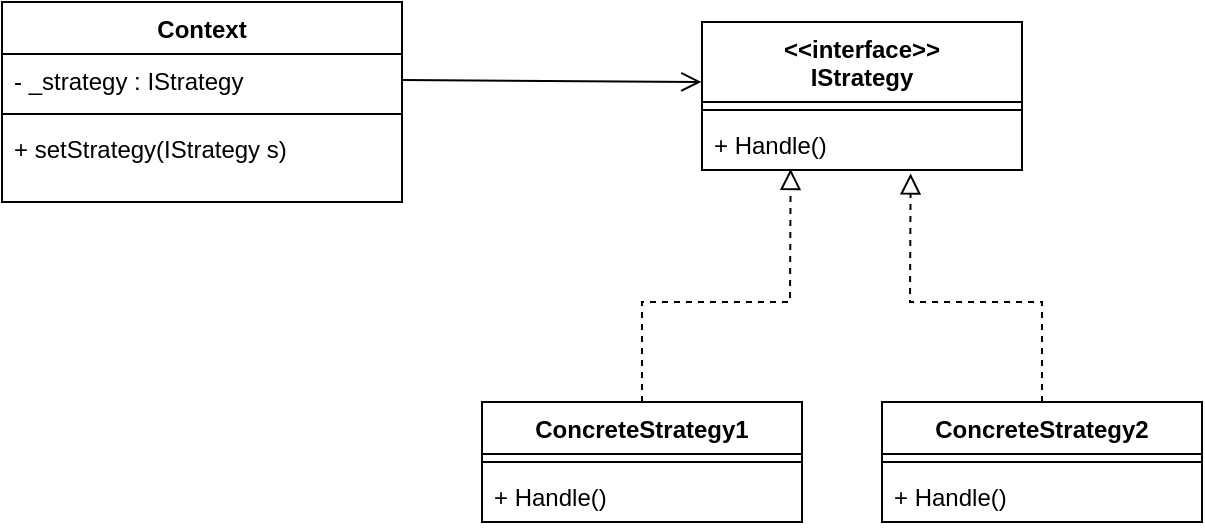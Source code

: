<mxfile version="23.0.2" type="device">
  <diagram name="Page-1" id="m5zURTdE5qCrQnJHDJAg">
    <mxGraphModel dx="1400" dy="785" grid="1" gridSize="10" guides="1" tooltips="1" connect="1" arrows="1" fold="1" page="1" pageScale="1" pageWidth="850" pageHeight="1100" math="0" shadow="0">
      <root>
        <mxCell id="0" />
        <mxCell id="1" parent="0" />
        <mxCell id="-smY71C_M-io177rNSaP-2" value="Context" style="swimlane;fontStyle=1;align=center;verticalAlign=top;childLayout=stackLayout;horizontal=1;startSize=26;horizontalStack=0;resizeParent=1;resizeParentMax=0;resizeLast=0;collapsible=1;marginBottom=0;whiteSpace=wrap;html=1;" vertex="1" parent="1">
          <mxGeometry x="240" y="480" width="200" height="100" as="geometry" />
        </mxCell>
        <mxCell id="-smY71C_M-io177rNSaP-3" value="- _strategy : IStrategy" style="text;strokeColor=none;fillColor=none;align=left;verticalAlign=top;spacingLeft=4;spacingRight=4;overflow=hidden;rotatable=0;points=[[0,0.5],[1,0.5]];portConstraint=eastwest;whiteSpace=wrap;html=1;" vertex="1" parent="-smY71C_M-io177rNSaP-2">
          <mxGeometry y="26" width="200" height="26" as="geometry" />
        </mxCell>
        <mxCell id="-smY71C_M-io177rNSaP-4" value="" style="line;strokeWidth=1;fillColor=none;align=left;verticalAlign=middle;spacingTop=-1;spacingLeft=3;spacingRight=3;rotatable=0;labelPosition=right;points=[];portConstraint=eastwest;strokeColor=inherit;" vertex="1" parent="-smY71C_M-io177rNSaP-2">
          <mxGeometry y="52" width="200" height="8" as="geometry" />
        </mxCell>
        <mxCell id="-smY71C_M-io177rNSaP-5" value="+ setStrategy(IStrategy s)" style="text;strokeColor=none;fillColor=none;align=left;verticalAlign=top;spacingLeft=4;spacingRight=4;overflow=hidden;rotatable=0;points=[[0,0.5],[1,0.5]];portConstraint=eastwest;whiteSpace=wrap;html=1;" vertex="1" parent="-smY71C_M-io177rNSaP-2">
          <mxGeometry y="60" width="200" height="40" as="geometry" />
        </mxCell>
        <mxCell id="-smY71C_M-io177rNSaP-6" value="&amp;lt;&amp;lt;interface&amp;gt;&amp;gt;&lt;br&gt;IStrategy" style="swimlane;fontStyle=1;align=center;verticalAlign=top;childLayout=stackLayout;horizontal=1;startSize=40;horizontalStack=0;resizeParent=1;resizeParentMax=0;resizeLast=0;collapsible=1;marginBottom=0;whiteSpace=wrap;html=1;" vertex="1" parent="1">
          <mxGeometry x="590" y="490" width="160" height="74" as="geometry" />
        </mxCell>
        <mxCell id="-smY71C_M-io177rNSaP-8" value="" style="line;strokeWidth=1;fillColor=none;align=left;verticalAlign=middle;spacingTop=-1;spacingLeft=3;spacingRight=3;rotatable=0;labelPosition=right;points=[];portConstraint=eastwest;strokeColor=inherit;" vertex="1" parent="-smY71C_M-io177rNSaP-6">
          <mxGeometry y="40" width="160" height="8" as="geometry" />
        </mxCell>
        <mxCell id="-smY71C_M-io177rNSaP-9" value="+ Handle()" style="text;strokeColor=none;fillColor=none;align=left;verticalAlign=top;spacingLeft=4;spacingRight=4;overflow=hidden;rotatable=0;points=[[0,0.5],[1,0.5]];portConstraint=eastwest;whiteSpace=wrap;html=1;" vertex="1" parent="-smY71C_M-io177rNSaP-6">
          <mxGeometry y="48" width="160" height="26" as="geometry" />
        </mxCell>
        <mxCell id="-smY71C_M-io177rNSaP-10" value="ConcreteStrategy1" style="swimlane;fontStyle=1;align=center;verticalAlign=top;childLayout=stackLayout;horizontal=1;startSize=26;horizontalStack=0;resizeParent=1;resizeParentMax=0;resizeLast=0;collapsible=1;marginBottom=0;whiteSpace=wrap;html=1;" vertex="1" parent="1">
          <mxGeometry x="480" y="680" width="160" height="60" as="geometry" />
        </mxCell>
        <mxCell id="-smY71C_M-io177rNSaP-12" value="" style="line;strokeWidth=1;fillColor=none;align=left;verticalAlign=middle;spacingTop=-1;spacingLeft=3;spacingRight=3;rotatable=0;labelPosition=right;points=[];portConstraint=eastwest;strokeColor=inherit;" vertex="1" parent="-smY71C_M-io177rNSaP-10">
          <mxGeometry y="26" width="160" height="8" as="geometry" />
        </mxCell>
        <mxCell id="-smY71C_M-io177rNSaP-13" value="+ Handle()" style="text;strokeColor=none;fillColor=none;align=left;verticalAlign=top;spacingLeft=4;spacingRight=4;overflow=hidden;rotatable=0;points=[[0,0.5],[1,0.5]];portConstraint=eastwest;whiteSpace=wrap;html=1;" vertex="1" parent="-smY71C_M-io177rNSaP-10">
          <mxGeometry y="34" width="160" height="26" as="geometry" />
        </mxCell>
        <mxCell id="-smY71C_M-io177rNSaP-14" value="ConcreteStrategy2" style="swimlane;fontStyle=1;align=center;verticalAlign=top;childLayout=stackLayout;horizontal=1;startSize=26;horizontalStack=0;resizeParent=1;resizeParentMax=0;resizeLast=0;collapsible=1;marginBottom=0;whiteSpace=wrap;html=1;" vertex="1" parent="1">
          <mxGeometry x="680" y="680" width="160" height="60" as="geometry" />
        </mxCell>
        <mxCell id="-smY71C_M-io177rNSaP-15" value="" style="line;strokeWidth=1;fillColor=none;align=left;verticalAlign=middle;spacingTop=-1;spacingLeft=3;spacingRight=3;rotatable=0;labelPosition=right;points=[];portConstraint=eastwest;strokeColor=inherit;" vertex="1" parent="-smY71C_M-io177rNSaP-14">
          <mxGeometry y="26" width="160" height="8" as="geometry" />
        </mxCell>
        <mxCell id="-smY71C_M-io177rNSaP-16" value="+ Handle()" style="text;strokeColor=none;fillColor=none;align=left;verticalAlign=top;spacingLeft=4;spacingRight=4;overflow=hidden;rotatable=0;points=[[0,0.5],[1,0.5]];portConstraint=eastwest;whiteSpace=wrap;html=1;" vertex="1" parent="-smY71C_M-io177rNSaP-14">
          <mxGeometry y="34" width="160" height="26" as="geometry" />
        </mxCell>
        <mxCell id="-smY71C_M-io177rNSaP-17" value="" style="endArrow=block;startArrow=none;endFill=0;startFill=0;endSize=8;html=1;verticalAlign=bottom;dashed=1;labelBackgroundColor=none;rounded=0;entryX=0.277;entryY=0.978;entryDx=0;entryDy=0;entryPerimeter=0;" edge="1" parent="1" source="-smY71C_M-io177rNSaP-10" target="-smY71C_M-io177rNSaP-9">
          <mxGeometry width="160" relative="1" as="geometry">
            <mxPoint x="430" y="480" as="sourcePoint" />
            <mxPoint x="650" y="570" as="targetPoint" />
            <Array as="points">
              <mxPoint x="560" y="630" />
              <mxPoint x="634" y="630" />
            </Array>
          </mxGeometry>
        </mxCell>
        <mxCell id="-smY71C_M-io177rNSaP-18" value="" style="endArrow=block;startArrow=none;endFill=0;startFill=0;endSize=8;html=1;verticalAlign=bottom;dashed=1;labelBackgroundColor=none;rounded=0;entryX=0.652;entryY=1.066;entryDx=0;entryDy=0;entryPerimeter=0;exitX=0.5;exitY=0;exitDx=0;exitDy=0;" edge="1" parent="1" source="-smY71C_M-io177rNSaP-14" target="-smY71C_M-io177rNSaP-9">
          <mxGeometry width="160" relative="1" as="geometry">
            <mxPoint x="570" y="690" as="sourcePoint" />
            <mxPoint x="644" y="573" as="targetPoint" />
            <Array as="points">
              <mxPoint x="760" y="630" />
              <mxPoint x="694" y="630" />
            </Array>
          </mxGeometry>
        </mxCell>
        <mxCell id="-smY71C_M-io177rNSaP-19" value="" style="endArrow=open;startArrow=none;endFill=0;startFill=0;endSize=8;html=1;verticalAlign=bottom;labelBackgroundColor=none;strokeWidth=1;rounded=0;exitX=1;exitY=0.5;exitDx=0;exitDy=0;entryX=-0.002;entryY=0.405;entryDx=0;entryDy=0;entryPerimeter=0;" edge="1" parent="1" source="-smY71C_M-io177rNSaP-3" target="-smY71C_M-io177rNSaP-6">
          <mxGeometry width="160" relative="1" as="geometry">
            <mxPoint x="430" y="480" as="sourcePoint" />
            <mxPoint x="590" y="480" as="targetPoint" />
          </mxGeometry>
        </mxCell>
      </root>
    </mxGraphModel>
  </diagram>
</mxfile>
